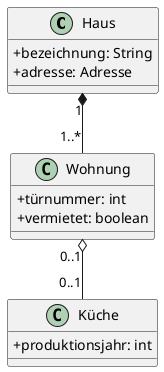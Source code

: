 @startuml Aufgabe 2 a)

skinparam classAttributeIconSize 0

class Haus {
    +bezeichnung: String
    +adresse: Adresse
}

class Wohnung {
    +türnummer: int
    +vermietet: boolean
}

class Küche {
    +produktionsjahr: int
}

Haus "1" *-- "1..*" Wohnung
Wohnung "0..1" o-- "0..1"  Küche

@enduml
